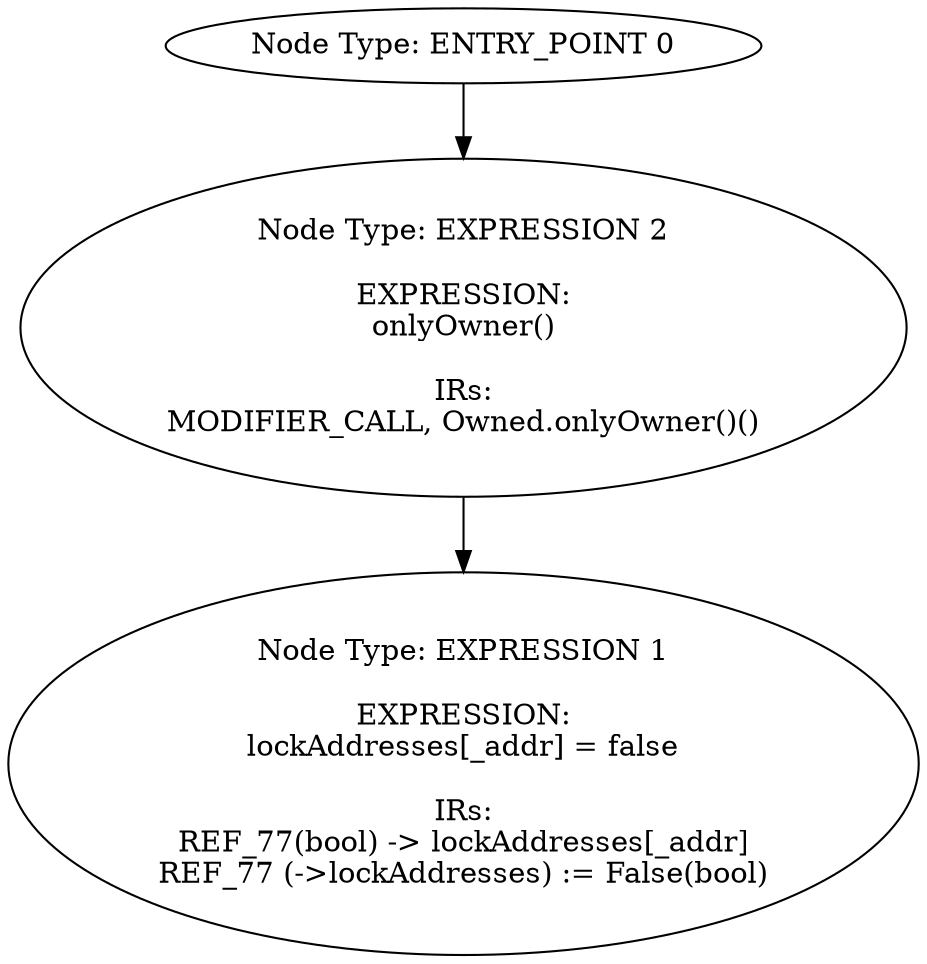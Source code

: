 digraph{
0[label="Node Type: ENTRY_POINT 0
"];
0->2;
1[label="Node Type: EXPRESSION 1

EXPRESSION:
lockAddresses[_addr] = false

IRs:
REF_77(bool) -> lockAddresses[_addr]
REF_77 (->lockAddresses) := False(bool)"];
2[label="Node Type: EXPRESSION 2

EXPRESSION:
onlyOwner()

IRs:
MODIFIER_CALL, Owned.onlyOwner()()"];
2->1;
}
